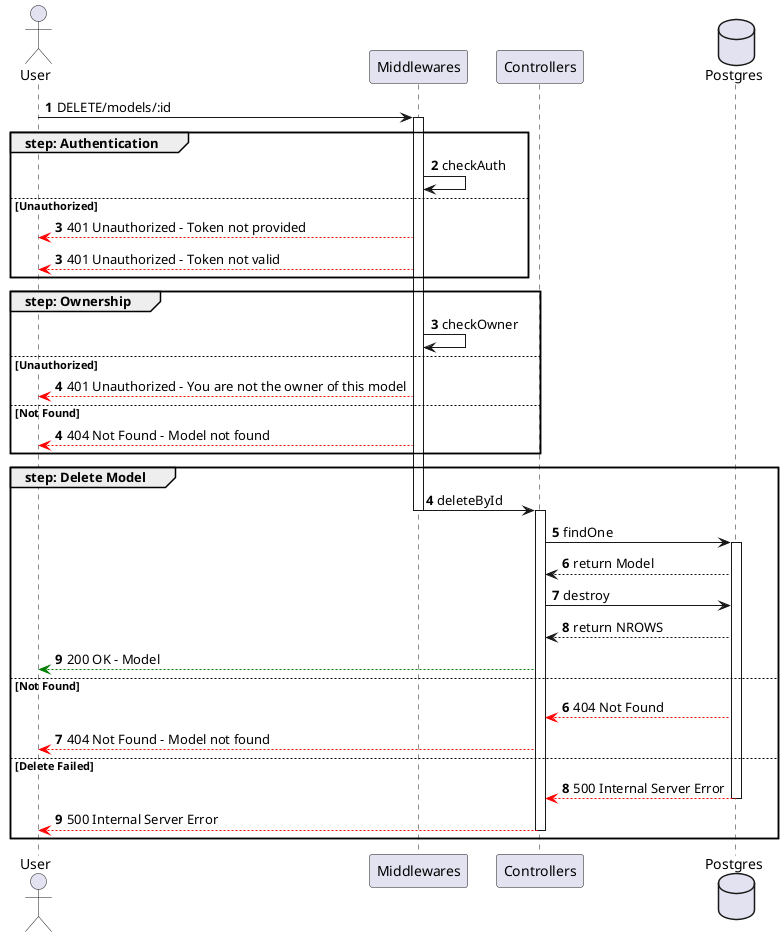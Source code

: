 @startuml deleteModel

actor User
participant Middlewares
participant Controllers
database Postgres

autonumber
User -> Middlewares ++: DELETE/models/:id

group step: Authentication
    Middlewares -> Middlewares : checkAuth
else Unauthorized
    autonumber 3
    Middlewares --[#red]> User : 401 Unauthorized - Token not provided
    autonumber 3
    Middlewares --[#red]> User : 401 Unauthorized - Token not valid
end

group step: Ownership
    autonumber 3
    Middlewares -> Middlewares : checkOwner
else Unauthorized
    Middlewares --[#red]> User : 401 Unauthorized - You are not the owner of this model
else Not Found
    autonumber 4
    Middlewares --[#red]> User : 404 Not Found - Model not found
end

group step: Delete Model
    autonumber 4
    Middlewares -> Controllers --++: deleteById
    Controllers -> Postgres ++: findOne
    Postgres --> Controllers: return Model
    Controllers -> Postgres : destroy
    Postgres --> Controllers : return NROWS
    Controllers --[#green]> User : 200 OK - Model
else Not Found
    autonumber 6
    Postgres --[#red]> Controllers : 404 Not Found
    Controllers --[#red]> User : 404 Not Found - Model not found
else Delete Failed
    autonumber 8
    Postgres --[#red]> Controllers --: 500 Internal Server Error
    Controllers --[#red]> User --: 500 Internal Server Error
end

@enduml